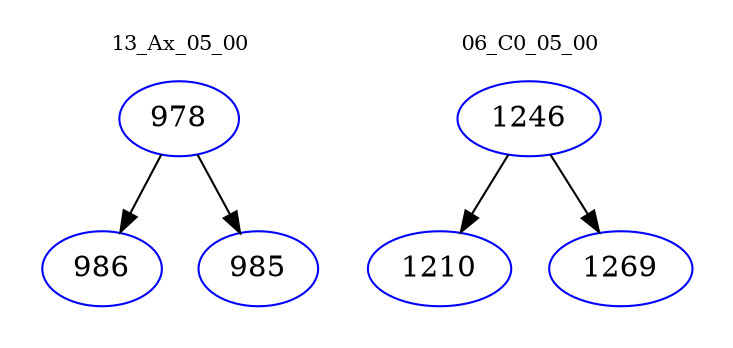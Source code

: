 digraph{
subgraph cluster_0 {
color = white
label = "13_Ax_05_00";
fontsize=10;
T0_978 [label="978", color="blue"]
T0_978 -> T0_986 [color="black"]
T0_986 [label="986", color="blue"]
T0_978 -> T0_985 [color="black"]
T0_985 [label="985", color="blue"]
}
subgraph cluster_1 {
color = white
label = "06_C0_05_00";
fontsize=10;
T1_1246 [label="1246", color="blue"]
T1_1246 -> T1_1210 [color="black"]
T1_1210 [label="1210", color="blue"]
T1_1246 -> T1_1269 [color="black"]
T1_1269 [label="1269", color="blue"]
}
}
